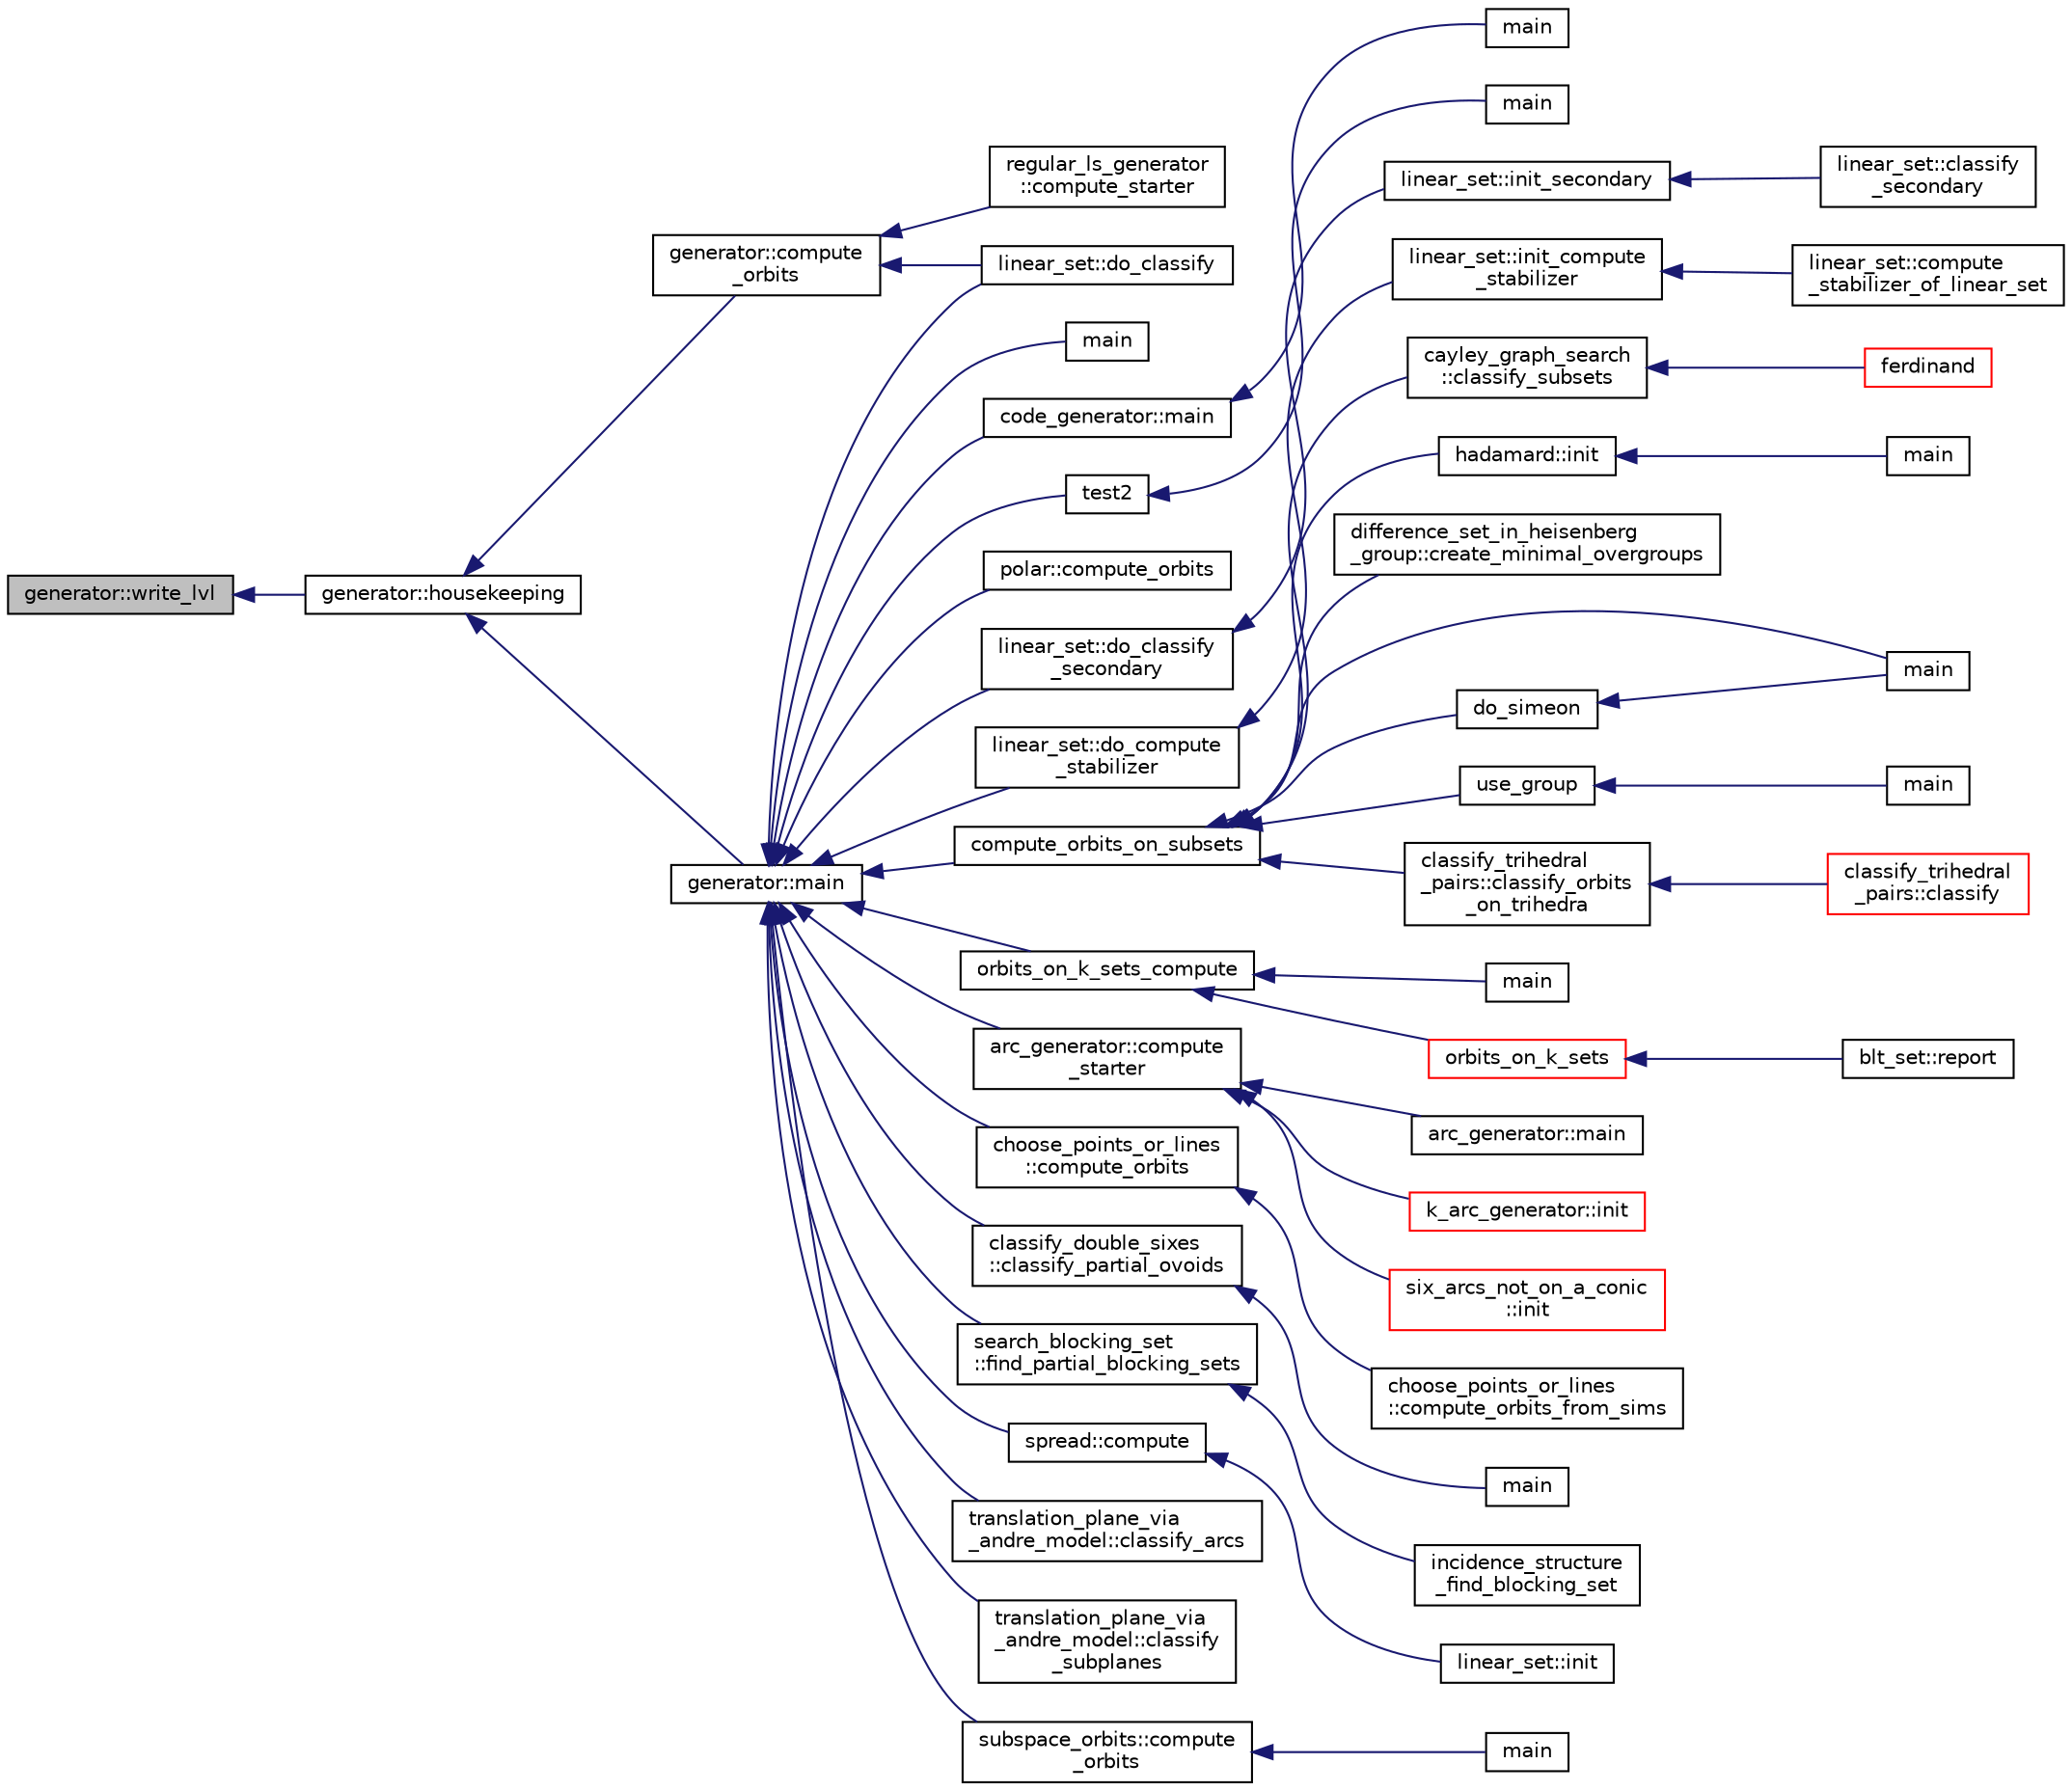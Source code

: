 digraph "generator::write_lvl"
{
  edge [fontname="Helvetica",fontsize="10",labelfontname="Helvetica",labelfontsize="10"];
  node [fontname="Helvetica",fontsize="10",shape=record];
  rankdir="LR";
  Node23011 [label="generator::write_lvl",height=0.2,width=0.4,color="black", fillcolor="grey75", style="filled", fontcolor="black"];
  Node23011 -> Node23012 [dir="back",color="midnightblue",fontsize="10",style="solid",fontname="Helvetica"];
  Node23012 [label="generator::housekeeping",height=0.2,width=0.4,color="black", fillcolor="white", style="filled",URL="$d7/d73/classgenerator.html#aaf2bd92e8f74eb9fbc3244a6dde6f78c"];
  Node23012 -> Node23013 [dir="back",color="midnightblue",fontsize="10",style="solid",fontname="Helvetica"];
  Node23013 [label="generator::compute\l_orbits",height=0.2,width=0.4,color="black", fillcolor="white", style="filled",URL="$d7/d73/classgenerator.html#a23989bc20ecaaed39c4119c758367f40"];
  Node23013 -> Node23014 [dir="back",color="midnightblue",fontsize="10",style="solid",fontname="Helvetica"];
  Node23014 [label="regular_ls_generator\l::compute_starter",height=0.2,width=0.4,color="black", fillcolor="white", style="filled",URL="$d2/dd8/classregular__ls__generator.html#aa38907741058694a73194b02ceb4a53d"];
  Node23013 -> Node23015 [dir="back",color="midnightblue",fontsize="10",style="solid",fontname="Helvetica"];
  Node23015 [label="linear_set::do_classify",height=0.2,width=0.4,color="black", fillcolor="white", style="filled",URL="$dd/d86/classlinear__set.html#a3eb2dbce7fa8b71901dfc12f288ddd0c"];
  Node23012 -> Node23016 [dir="back",color="midnightblue",fontsize="10",style="solid",fontname="Helvetica"];
  Node23016 [label="generator::main",height=0.2,width=0.4,color="black", fillcolor="white", style="filled",URL="$d7/d73/classgenerator.html#a01abff8e9f231bf0d82e2e8e0061f242"];
  Node23016 -> Node23017 [dir="back",color="midnightblue",fontsize="10",style="solid",fontname="Helvetica"];
  Node23017 [label="main",height=0.2,width=0.4,color="black", fillcolor="white", style="filled",URL="$d2/d11/codes_8h.html#a217dbf8b442f20279ea00b898af96f52"];
  Node23016 -> Node23018 [dir="back",color="midnightblue",fontsize="10",style="solid",fontname="Helvetica"];
  Node23018 [label="code_generator::main",height=0.2,width=0.4,color="black", fillcolor="white", style="filled",URL="$db/d37/classcode__generator.html#ab3cf3a306e4032c2b471ac95321c599f"];
  Node23018 -> Node23019 [dir="back",color="midnightblue",fontsize="10",style="solid",fontname="Helvetica"];
  Node23019 [label="main",height=0.2,width=0.4,color="black", fillcolor="white", style="filled",URL="$d4/d4f/codes_8_c.html#a217dbf8b442f20279ea00b898af96f52"];
  Node23016 -> Node23020 [dir="back",color="midnightblue",fontsize="10",style="solid",fontname="Helvetica"];
  Node23020 [label="test2",height=0.2,width=0.4,color="black", fillcolor="white", style="filled",URL="$d9/db0/factor__space_8_c.html#a39d73a812e5fd8f1bc111e948368cb10"];
  Node23020 -> Node23021 [dir="back",color="midnightblue",fontsize="10",style="solid",fontname="Helvetica"];
  Node23021 [label="main",height=0.2,width=0.4,color="black", fillcolor="white", style="filled",URL="$d9/db0/factor__space_8_c.html#a3c04138a5bfe5d72780bb7e82a18e627"];
  Node23016 -> Node23022 [dir="back",color="midnightblue",fontsize="10",style="solid",fontname="Helvetica"];
  Node23022 [label="polar::compute_orbits",height=0.2,width=0.4,color="black", fillcolor="white", style="filled",URL="$da/d1c/classpolar.html#ac4c3c4f95d14c74ff4a3ec3f3479a1da"];
  Node23016 -> Node23015 [dir="back",color="midnightblue",fontsize="10",style="solid",fontname="Helvetica"];
  Node23016 -> Node23023 [dir="back",color="midnightblue",fontsize="10",style="solid",fontname="Helvetica"];
  Node23023 [label="linear_set::do_classify\l_secondary",height=0.2,width=0.4,color="black", fillcolor="white", style="filled",URL="$dd/d86/classlinear__set.html#a47eb7f9995f3343abd3bdfbf9a9a9162"];
  Node23023 -> Node23024 [dir="back",color="midnightblue",fontsize="10",style="solid",fontname="Helvetica"];
  Node23024 [label="linear_set::init_secondary",height=0.2,width=0.4,color="black", fillcolor="white", style="filled",URL="$dd/d86/classlinear__set.html#a7bf8cd7805559b5762921687a7c1ed97"];
  Node23024 -> Node23025 [dir="back",color="midnightblue",fontsize="10",style="solid",fontname="Helvetica"];
  Node23025 [label="linear_set::classify\l_secondary",height=0.2,width=0.4,color="black", fillcolor="white", style="filled",URL="$dd/d86/classlinear__set.html#a5d7659de855e20e2fa8e41e7aedcb1fc"];
  Node23016 -> Node23026 [dir="back",color="midnightblue",fontsize="10",style="solid",fontname="Helvetica"];
  Node23026 [label="linear_set::do_compute\l_stabilizer",height=0.2,width=0.4,color="black", fillcolor="white", style="filled",URL="$dd/d86/classlinear__set.html#ae8f58ded28fb5370f4459cca42b7463b"];
  Node23026 -> Node23027 [dir="back",color="midnightblue",fontsize="10",style="solid",fontname="Helvetica"];
  Node23027 [label="linear_set::init_compute\l_stabilizer",height=0.2,width=0.4,color="black", fillcolor="white", style="filled",URL="$dd/d86/classlinear__set.html#a0cc3eaec1896fdc977b62e94623b055b"];
  Node23027 -> Node23028 [dir="back",color="midnightblue",fontsize="10",style="solid",fontname="Helvetica"];
  Node23028 [label="linear_set::compute\l_stabilizer_of_linear_set",height=0.2,width=0.4,color="black", fillcolor="white", style="filled",URL="$dd/d86/classlinear__set.html#a098a133edfbaae0fd347a69c50bdbee2"];
  Node23016 -> Node23029 [dir="back",color="midnightblue",fontsize="10",style="solid",fontname="Helvetica"];
  Node23029 [label="compute_orbits_on_subsets",height=0.2,width=0.4,color="black", fillcolor="white", style="filled",URL="$d3/d35/snakes__and__ladders__global_8_c.html#af33697aede0480110b1227f727252637"];
  Node23029 -> Node23030 [dir="back",color="midnightblue",fontsize="10",style="solid",fontname="Helvetica"];
  Node23030 [label="cayley_graph_search\l::classify_subsets",height=0.2,width=0.4,color="black", fillcolor="white", style="filled",URL="$de/dae/classcayley__graph__search.html#a4cf8a90752e018a281481ac80ad52c4b"];
  Node23030 -> Node23031 [dir="back",color="midnightblue",fontsize="10",style="solid",fontname="Helvetica"];
  Node23031 [label="ferdinand",height=0.2,width=0.4,color="red", fillcolor="white", style="filled",URL="$da/df3/ferdinand_8_c.html#a322b57727d23cf5a0932f11c30ea18d9"];
  Node23029 -> Node23033 [dir="back",color="midnightblue",fontsize="10",style="solid",fontname="Helvetica"];
  Node23033 [label="hadamard::init",height=0.2,width=0.4,color="black", fillcolor="white", style="filled",URL="$d7/dbb/classhadamard.html#a16af359850b8bdd0d2a73e260d496c33"];
  Node23033 -> Node23034 [dir="back",color="midnightblue",fontsize="10",style="solid",fontname="Helvetica"];
  Node23034 [label="main",height=0.2,width=0.4,color="black", fillcolor="white", style="filled",URL="$dd/d1d/hadamard_8_c.html#a3c04138a5bfe5d72780bb7e82a18e627"];
  Node23029 -> Node23035 [dir="back",color="midnightblue",fontsize="10",style="solid",fontname="Helvetica"];
  Node23035 [label="difference_set_in_heisenberg\l_group::create_minimal_overgroups",height=0.2,width=0.4,color="black", fillcolor="white", style="filled",URL="$de/d8a/classdifference__set__in__heisenberg__group.html#a9bde5ad5da3ebaebf98fbfd3e8110b79"];
  Node23029 -> Node23036 [dir="back",color="midnightblue",fontsize="10",style="solid",fontname="Helvetica"];
  Node23036 [label="main",height=0.2,width=0.4,color="black", fillcolor="white", style="filled",URL="$d5/d13/simeon_8_c.html#ae66f6b31b5ad750f1fe042a706a4e3d4"];
  Node23029 -> Node23037 [dir="back",color="midnightblue",fontsize="10",style="solid",fontname="Helvetica"];
  Node23037 [label="do_simeon",height=0.2,width=0.4,color="black", fillcolor="white", style="filled",URL="$d5/d13/simeon_8_c.html#a36cf3f9cb484fa44da7a7dfcbe9385d0"];
  Node23037 -> Node23036 [dir="back",color="midnightblue",fontsize="10",style="solid",fontname="Helvetica"];
  Node23029 -> Node23038 [dir="back",color="midnightblue",fontsize="10",style="solid",fontname="Helvetica"];
  Node23038 [label="use_group",height=0.2,width=0.4,color="black", fillcolor="white", style="filled",URL="$d9/d9f/all__cliques_8_c.html#aba62531e97173264c39afe2c7857af31"];
  Node23038 -> Node23039 [dir="back",color="midnightblue",fontsize="10",style="solid",fontname="Helvetica"];
  Node23039 [label="main",height=0.2,width=0.4,color="black", fillcolor="white", style="filled",URL="$d9/d9f/all__cliques_8_c.html#a3c04138a5bfe5d72780bb7e82a18e627"];
  Node23029 -> Node23040 [dir="back",color="midnightblue",fontsize="10",style="solid",fontname="Helvetica"];
  Node23040 [label="classify_trihedral\l_pairs::classify_orbits\l_on_trihedra",height=0.2,width=0.4,color="black", fillcolor="white", style="filled",URL="$d1/d21/classclassify__trihedral__pairs.html#a99625621bfba4bb65b3d60304b306539"];
  Node23040 -> Node23041 [dir="back",color="midnightblue",fontsize="10",style="solid",fontname="Helvetica"];
  Node23041 [label="classify_trihedral\l_pairs::classify",height=0.2,width=0.4,color="red", fillcolor="white", style="filled",URL="$d1/d21/classclassify__trihedral__pairs.html#a134e4c3042163c24bf57050f26e364e1"];
  Node23016 -> Node23047 [dir="back",color="midnightblue",fontsize="10",style="solid",fontname="Helvetica"];
  Node23047 [label="orbits_on_k_sets_compute",height=0.2,width=0.4,color="black", fillcolor="white", style="filled",URL="$d3/d35/snakes__and__ladders__global_8_c.html#a96743526b15703539d544499276aaa71"];
  Node23047 -> Node23048 [dir="back",color="midnightblue",fontsize="10",style="solid",fontname="Helvetica"];
  Node23048 [label="main",height=0.2,width=0.4,color="black", fillcolor="white", style="filled",URL="$d9/d5f/example__fano__plane_8_c.html#ae66f6b31b5ad750f1fe042a706a4e3d4"];
  Node23047 -> Node23049 [dir="back",color="midnightblue",fontsize="10",style="solid",fontname="Helvetica"];
  Node23049 [label="orbits_on_k_sets",height=0.2,width=0.4,color="red", fillcolor="white", style="filled",URL="$d3/d35/snakes__and__ladders__global_8_c.html#afe3d79116aa8b4d1a93d444a3a979b6e"];
  Node23049 -> Node23050 [dir="back",color="midnightblue",fontsize="10",style="solid",fontname="Helvetica"];
  Node23050 [label="blt_set::report",height=0.2,width=0.4,color="black", fillcolor="white", style="filled",URL="$d1/d3d/classblt__set.html#a6b19f88bd2b92ebfba7e7c362eb9065c"];
  Node23016 -> Node23058 [dir="back",color="midnightblue",fontsize="10",style="solid",fontname="Helvetica"];
  Node23058 [label="arc_generator::compute\l_starter",height=0.2,width=0.4,color="black", fillcolor="white", style="filled",URL="$d4/d21/classarc__generator.html#aad1dcec3a1c302e743d574bd1ac857d9"];
  Node23058 -> Node23057 [dir="back",color="midnightblue",fontsize="10",style="solid",fontname="Helvetica"];
  Node23057 [label="arc_generator::main",height=0.2,width=0.4,color="black", fillcolor="white", style="filled",URL="$d4/d21/classarc__generator.html#ad80140b51b165dad1fe6ab232be7829a"];
  Node23058 -> Node23059 [dir="back",color="midnightblue",fontsize="10",style="solid",fontname="Helvetica"];
  Node23059 [label="k_arc_generator::init",height=0.2,width=0.4,color="red", fillcolor="white", style="filled",URL="$d6/dd8/classk__arc__generator.html#a6036d9f52ede9f8ca681505626b5361d"];
  Node23058 -> Node23061 [dir="back",color="midnightblue",fontsize="10",style="solid",fontname="Helvetica"];
  Node23061 [label="six_arcs_not_on_a_conic\l::init",height=0.2,width=0.4,color="red", fillcolor="white", style="filled",URL="$d8/de6/classsix__arcs__not__on__a__conic.html#a7a4d5cf8a098488729934cfa8a70944a"];
  Node23016 -> Node23063 [dir="back",color="midnightblue",fontsize="10",style="solid",fontname="Helvetica"];
  Node23063 [label="choose_points_or_lines\l::compute_orbits",height=0.2,width=0.4,color="black", fillcolor="white", style="filled",URL="$d6/d75/classchoose__points__or__lines.html#adc353e2d41dc8a39563322c8cdd85f61"];
  Node23063 -> Node23064 [dir="back",color="midnightblue",fontsize="10",style="solid",fontname="Helvetica"];
  Node23064 [label="choose_points_or_lines\l::compute_orbits_from_sims",height=0.2,width=0.4,color="black", fillcolor="white", style="filled",URL="$d6/d75/classchoose__points__or__lines.html#a4fcac2dadf459d7c75187a00a4bd64aa"];
  Node23016 -> Node23065 [dir="back",color="midnightblue",fontsize="10",style="solid",fontname="Helvetica"];
  Node23065 [label="classify_double_sixes\l::classify_partial_ovoids",height=0.2,width=0.4,color="black", fillcolor="white", style="filled",URL="$dd/d23/classclassify__double__sixes.html#a2253fca143a0e8a3e39655eb05668ae9"];
  Node23065 -> Node23066 [dir="back",color="midnightblue",fontsize="10",style="solid",fontname="Helvetica"];
  Node23066 [label="main",height=0.2,width=0.4,color="black", fillcolor="white", style="filled",URL="$df/df8/surface__classify_8_c.html#a217dbf8b442f20279ea00b898af96f52"];
  Node23016 -> Node23067 [dir="back",color="midnightblue",fontsize="10",style="solid",fontname="Helvetica"];
  Node23067 [label="search_blocking_set\l::find_partial_blocking_sets",height=0.2,width=0.4,color="black", fillcolor="white", style="filled",URL="$dc/d36/classsearch__blocking__set.html#ad3fdb3d356db75a02c406bc9d4e9e9b6"];
  Node23067 -> Node23068 [dir="back",color="midnightblue",fontsize="10",style="solid",fontname="Helvetica"];
  Node23068 [label="incidence_structure\l_find_blocking_set",height=0.2,width=0.4,color="black", fillcolor="white", style="filled",URL="$df/d74/tl__geometry_8h.html#a8e3d42d0018f8a804b9686b1c4951186"];
  Node23016 -> Node23069 [dir="back",color="midnightblue",fontsize="10",style="solid",fontname="Helvetica"];
  Node23069 [label="spread::compute",height=0.2,width=0.4,color="black", fillcolor="white", style="filled",URL="$da/dc1/classspread.html#a9674466d3e03b8dad79882299c638a21"];
  Node23069 -> Node23070 [dir="back",color="midnightblue",fontsize="10",style="solid",fontname="Helvetica"];
  Node23070 [label="linear_set::init",height=0.2,width=0.4,color="black", fillcolor="white", style="filled",URL="$dd/d86/classlinear__set.html#a7ab24e84423749047d5465cb15505475"];
  Node23016 -> Node23071 [dir="back",color="midnightblue",fontsize="10",style="solid",fontname="Helvetica"];
  Node23071 [label="translation_plane_via\l_andre_model::classify_arcs",height=0.2,width=0.4,color="black", fillcolor="white", style="filled",URL="$d1/dcc/classtranslation__plane__via__andre__model.html#ac8f002e812a8b152d41e806688601c5e"];
  Node23016 -> Node23072 [dir="back",color="midnightblue",fontsize="10",style="solid",fontname="Helvetica"];
  Node23072 [label="translation_plane_via\l_andre_model::classify\l_subplanes",height=0.2,width=0.4,color="black", fillcolor="white", style="filled",URL="$d1/dcc/classtranslation__plane__via__andre__model.html#a794fefa95f0a7f7b887133375988ee55"];
  Node23016 -> Node23073 [dir="back",color="midnightblue",fontsize="10",style="solid",fontname="Helvetica"];
  Node23073 [label="subspace_orbits::compute\l_orbits",height=0.2,width=0.4,color="black", fillcolor="white", style="filled",URL="$d2/d9f/classsubspace__orbits.html#a2778f8d49cde1675de1ef6acfe180b63"];
  Node23073 -> Node23074 [dir="back",color="midnightblue",fontsize="10",style="solid",fontname="Helvetica"];
  Node23074 [label="main",height=0.2,width=0.4,color="black", fillcolor="white", style="filled",URL="$da/dd5/subspace__orbits__main_8_c.html#a217dbf8b442f20279ea00b898af96f52"];
}
